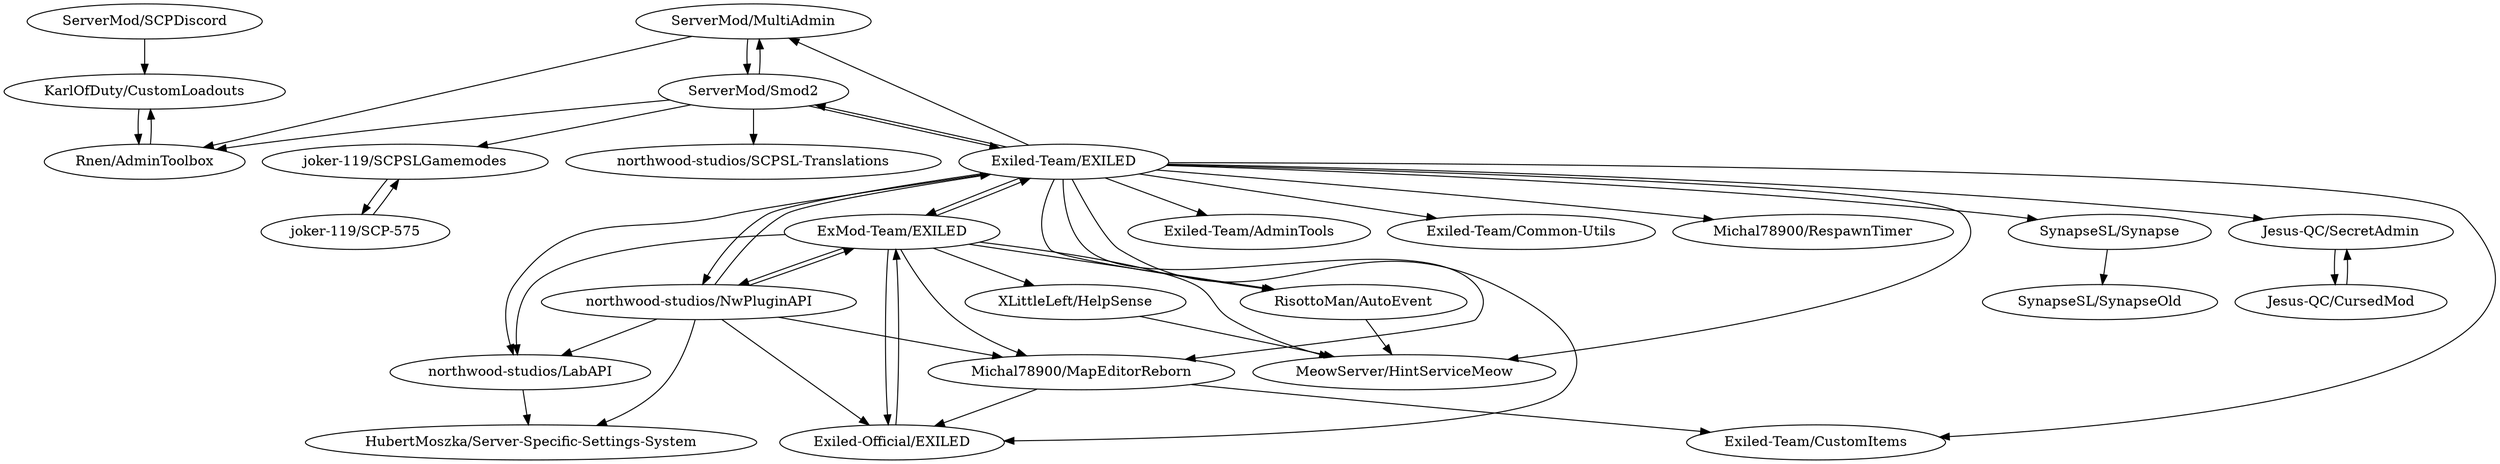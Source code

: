 digraph G {
"ServerMod/SCPDiscord" -> "KarlOfDuty/CustomLoadouts"
"KarlOfDuty/CustomLoadouts" -> "Rnen/AdminToolbox"
"ServerMod/MultiAdmin" -> "ServerMod/Smod2"
"ServerMod/MultiAdmin" -> "Rnen/AdminToolbox"
"ServerMod/Smod2" -> "ServerMod/MultiAdmin"
"ServerMod/Smod2" -> "Rnen/AdminToolbox"
"ServerMod/Smod2" -> "joker-119/SCPSLGamemodes"
"ServerMod/Smod2" -> "Exiled-Team/EXILED"
"ServerMod/Smod2" -> "northwood-studios/SCPSL-Translations"
"Rnen/AdminToolbox" -> "KarlOfDuty/CustomLoadouts"
"joker-119/SCP-575" -> "joker-119/SCPSLGamemodes"
"joker-119/SCPSLGamemodes" -> "joker-119/SCP-575"
"Exiled-Team/EXILED" -> "ExMod-Team/EXILED"
"Exiled-Team/EXILED" -> "Michal78900/MapEditorReborn"
"Exiled-Team/EXILED" -> "northwood-studios/NwPluginAPI"
"Exiled-Team/EXILED" -> "Exiled-Official/EXILED"
"Exiled-Team/EXILED" -> "ServerMod/Smod2"
"Exiled-Team/EXILED" -> "SynapseSL/Synapse"
"Exiled-Team/EXILED" -> "Exiled-Team/AdminTools"
"Exiled-Team/EXILED" -> "ServerMod/MultiAdmin"
"Exiled-Team/EXILED" -> "RisottoMan/AutoEvent"
"Exiled-Team/EXILED" -> "MeowServer/HintServiceMeow"
"Exiled-Team/EXILED" -> "Exiled-Team/CustomItems"
"Exiled-Team/EXILED" -> "Exiled-Team/Common-Utils"
"Exiled-Team/EXILED" -> "Michal78900/RespawnTimer"
"Exiled-Team/EXILED" -> "northwood-studios/LabAPI"
"Exiled-Team/EXILED" -> "Jesus-QC/SecretAdmin"
"SynapseSL/Synapse" -> "SynapseSL/SynapseOld"
"Michal78900/MapEditorReborn" -> "Exiled-Official/EXILED"
"Michal78900/MapEditorReborn" -> "Exiled-Team/CustomItems"
"Jesus-QC/SecretAdmin" -> "Jesus-QC/CursedMod"
"northwood-studios/NwPluginAPI" -> "ExMod-Team/EXILED"
"northwood-studios/NwPluginAPI" -> "northwood-studios/LabAPI"
"northwood-studios/NwPluginAPI" -> "Exiled-Team/EXILED"
"northwood-studios/NwPluginAPI" -> "Michal78900/MapEditorReborn"
"northwood-studios/NwPluginAPI" -> "Exiled-Official/EXILED"
"northwood-studios/NwPluginAPI" -> "HubertMoszka/Server-Specific-Settings-System"
"RisottoMan/AutoEvent" -> "MeowServer/HintServiceMeow"
"Jesus-QC/CursedMod" -> "Jesus-QC/SecretAdmin"
"Exiled-Official/EXILED" -> "ExMod-Team/EXILED"
"ExMod-Team/EXILED" -> "Exiled-Official/EXILED"
"ExMod-Team/EXILED" -> "northwood-studios/NwPluginAPI"
"ExMod-Team/EXILED" -> "Exiled-Team/EXILED"
"ExMod-Team/EXILED" -> "northwood-studios/LabAPI"
"ExMod-Team/EXILED" -> "RisottoMan/AutoEvent"
"ExMod-Team/EXILED" -> "Michal78900/MapEditorReborn"
"ExMod-Team/EXILED" -> "MeowServer/HintServiceMeow"
"ExMod-Team/EXILED" -> "XLittleLeft/HelpSense"
"northwood-studios/LabAPI" -> "HubertMoszka/Server-Specific-Settings-System"
"XLittleLeft/HelpSense" -> "MeowServer/HintServiceMeow"
"ServerMod/SCPDiscord" ["l"="-0.588,46.228"]
"KarlOfDuty/CustomLoadouts" ["l"="-0.573,46.214"]
"Rnen/AdminToolbox" ["l"="-0.561,46.203"]
"ServerMod/MultiAdmin" ["l"="-0.539,46.194"]
"ServerMod/Smod2" ["l"="-0.551,46.182"]
"joker-119/SCPSLGamemodes" ["l"="-0.575,46.17"]
"Exiled-Team/EXILED" ["l"="-0.51,46.175"]
"northwood-studios/SCPSL-Translations" ["l"="-0.582,46.187"]
"joker-119/SCP-575" ["l"="-0.59,46.163"]
"ExMod-Team/EXILED" ["l"="-0.484,46.172"]
"Michal78900/MapEditorReborn" ["l"="-0.497,46.191"]
"northwood-studios/NwPluginAPI" ["l"="-0.476,46.182"]
"Exiled-Official/EXILED" ["l"="-0.481,46.191"]
"SynapseSL/Synapse" ["l"="-0.517,46.145"]
"Exiled-Team/AdminTools" ["l"="-0.535,46.17"]
"RisottoMan/AutoEvent" ["l"="-0.498,46.158"]
"MeowServer/HintServiceMeow" ["l"="-0.483,46.157"]
"Exiled-Team/CustomItems" ["l"="-0.517,46.193"]
"Exiled-Team/Common-Utils" ["l"="-0.519,46.158"]
"Michal78900/RespawnTimer" ["l"="-0.535,46.158"]
"northwood-studios/LabAPI" ["l"="-0.466,46.172"]
"Jesus-QC/SecretAdmin" ["l"="-0.508,46.204"]
"SynapseSL/SynapseOld" ["l"="-0.521,46.13"]
"Jesus-QC/CursedMod" ["l"="-0.507,46.217"]
"HubertMoszka/Server-Specific-Settings-System" ["l"="-0.45,46.181"]
"XLittleLeft/HelpSense" ["l"="-0.461,46.154"]
}
